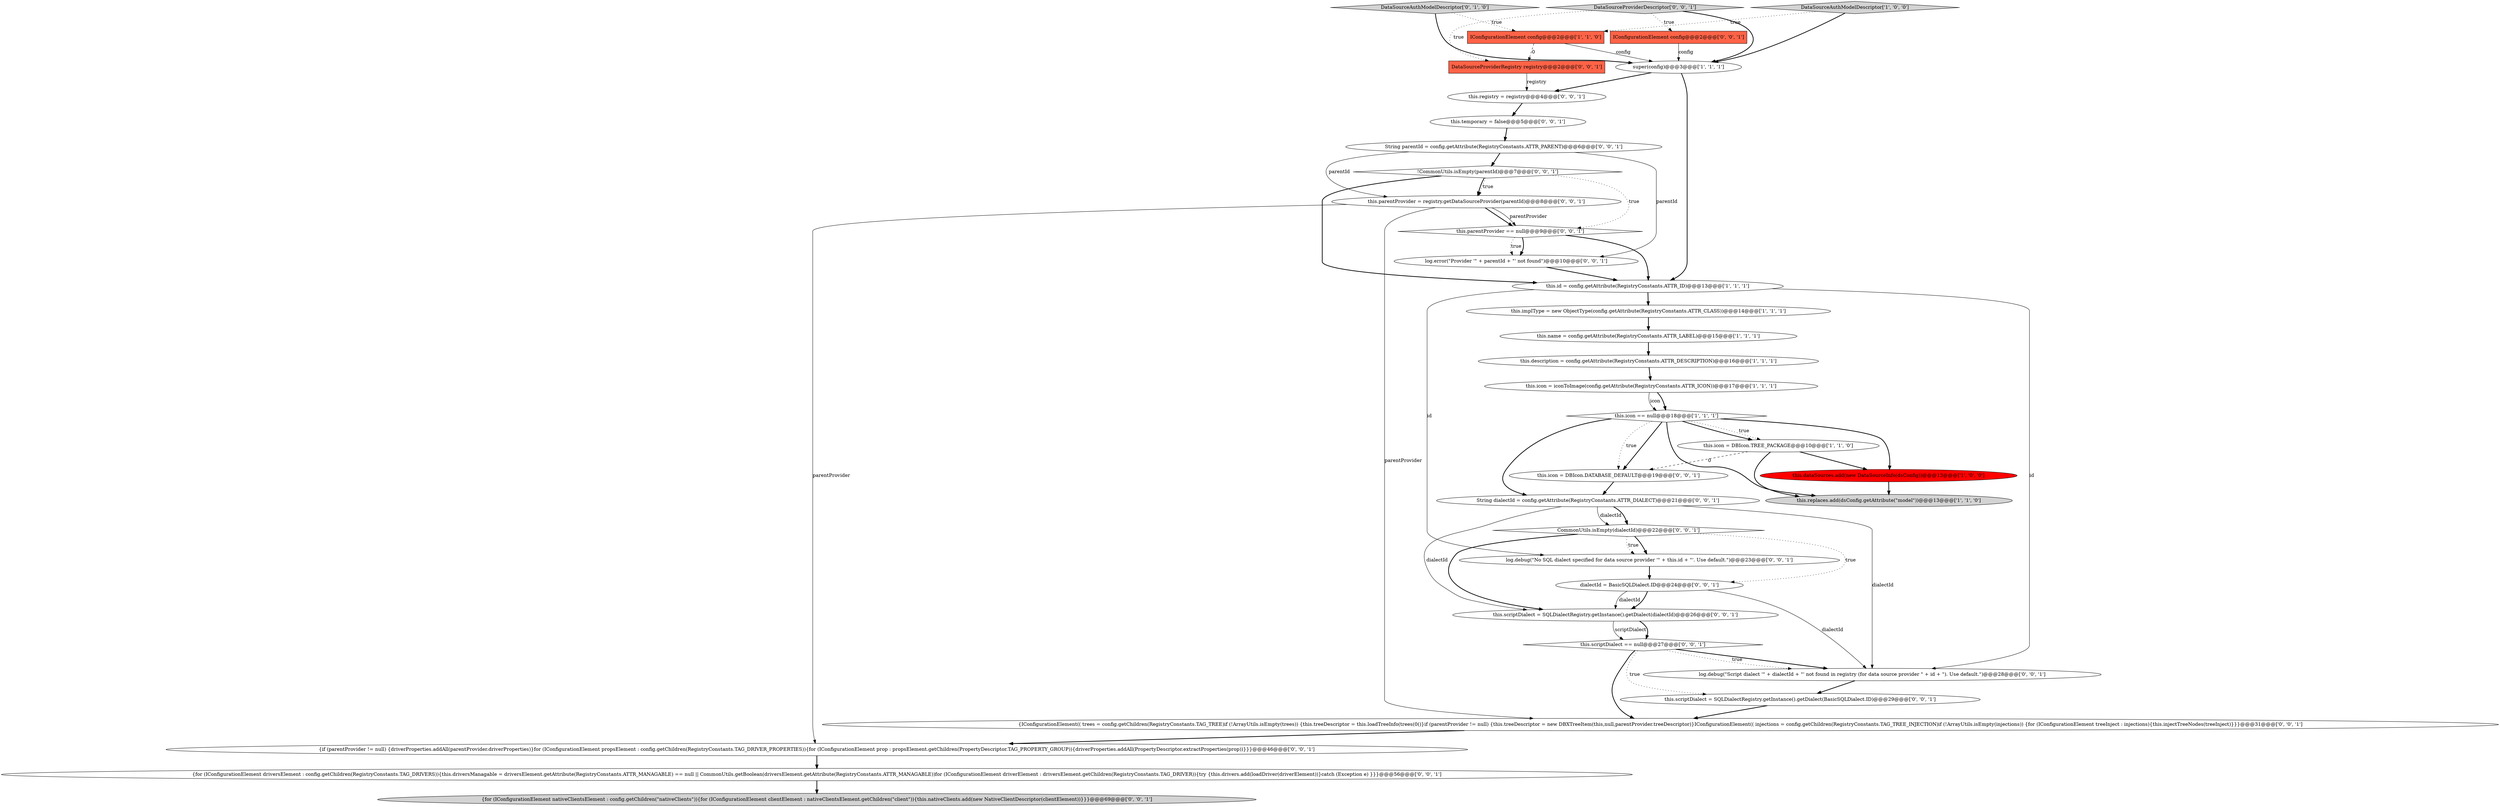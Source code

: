 digraph {
1 [style = filled, label = "this.icon = DBIcon.TREE_PACKAGE@@@10@@@['1', '1', '0']", fillcolor = white, shape = ellipse image = "AAA0AAABBB1BBB"];
10 [style = filled, label = "this.icon = iconToImage(config.getAttribute(RegistryConstants.ATTR_ICON))@@@17@@@['1', '1', '1']", fillcolor = white, shape = ellipse image = "AAA0AAABBB1BBB"];
24 [style = filled, label = "this.parentProvider = registry.getDataSourceProvider(parentId)@@@8@@@['0', '0', '1']", fillcolor = white, shape = ellipse image = "AAA0AAABBB3BBB"];
16 [style = filled, label = "this.temporary = false@@@5@@@['0', '0', '1']", fillcolor = white, shape = ellipse image = "AAA0AAABBB3BBB"];
22 [style = filled, label = "this.registry = registry@@@4@@@['0', '0', '1']", fillcolor = white, shape = ellipse image = "AAA0AAABBB3BBB"];
13 [style = filled, label = "log.debug(\"No SQL dialect specified for data source provider '\" + this.id + \"'. Use default.\")@@@23@@@['0', '0', '1']", fillcolor = white, shape = ellipse image = "AAA0AAABBB3BBB"];
31 [style = filled, label = "{for (IConfigurationElement driversElement : config.getChildren(RegistryConstants.TAG_DRIVERS)){this.driversManagable = driversElement.getAttribute(RegistryConstants.ATTR_MANAGABLE) == null || CommonUtils.getBoolean(driversElement.getAttribute(RegistryConstants.ATTR_MANAGABLE))for (IConfigurationElement driverElement : driversElement.getChildren(RegistryConstants.TAG_DRIVER)){try {this.drivers.add(loadDriver(driverElement))}catch (Exception e) }}}@@@56@@@['0', '0', '1']", fillcolor = white, shape = ellipse image = "AAA0AAABBB3BBB"];
12 [style = filled, label = "DataSourceAuthModelDescriptor['0', '1', '0']", fillcolor = lightgray, shape = diamond image = "AAA0AAABBB2BBB"];
30 [style = filled, label = "DataSourceProviderRegistry registry@@@2@@@['0', '0', '1']", fillcolor = tomato, shape = box image = "AAA0AAABBB3BBB"];
8 [style = filled, label = "this.icon == null@@@18@@@['1', '1', '1']", fillcolor = white, shape = diamond image = "AAA0AAABBB1BBB"];
14 [style = filled, label = "{for (IConfigurationElement nativeClientsElement : config.getChildren(\"nativeClients\")){for (IConfigurationElement clientElement : nativeClientsElement.getChildren(\"client\")){this.nativeClients.add(new NativeClientDescriptor(clientElement))}}}@@@69@@@['0', '0', '1']", fillcolor = lightgray, shape = ellipse image = "AAA0AAABBB3BBB"];
19 [style = filled, label = "log.error(\"Provider '\" + parentId + \"' not found\")@@@10@@@['0', '0', '1']", fillcolor = white, shape = ellipse image = "AAA0AAABBB3BBB"];
27 [style = filled, label = "DataSourceProviderDescriptor['0', '0', '1']", fillcolor = lightgray, shape = diamond image = "AAA0AAABBB3BBB"];
28 [style = filled, label = "IConfigurationElement config@@@2@@@['0', '0', '1']", fillcolor = tomato, shape = box image = "AAA0AAABBB3BBB"];
33 [style = filled, label = "String parentId = config.getAttribute(RegistryConstants.ATTR_PARENT)@@@6@@@['0', '0', '1']", fillcolor = white, shape = ellipse image = "AAA0AAABBB3BBB"];
6 [style = filled, label = "this.replaces.add(dsConfig.getAttribute(\"model\"))@@@13@@@['1', '1', '0']", fillcolor = lightgray, shape = ellipse image = "AAA0AAABBB1BBB"];
26 [style = filled, label = "String dialectId = config.getAttribute(RegistryConstants.ATTR_DIALECT)@@@21@@@['0', '0', '1']", fillcolor = white, shape = ellipse image = "AAA0AAABBB3BBB"];
34 [style = filled, label = "this.scriptDialect = SQLDialectRegistry.getInstance().getDialect(BasicSQLDialect.ID)@@@29@@@['0', '0', '1']", fillcolor = white, shape = ellipse image = "AAA0AAABBB3BBB"];
25 [style = filled, label = "{if (parentProvider != null) {driverProperties.addAll(parentProvider.driverProperties)}for (IConfigurationElement propsElement : config.getChildren(RegistryConstants.TAG_DRIVER_PROPERTIES)){for (IConfigurationElement prop : propsElement.getChildren(PropertyDescriptor.TAG_PROPERTY_GROUP)){driverProperties.addAll(PropertyDescriptor.extractProperties(prop))}}}@@@46@@@['0', '0', '1']", fillcolor = white, shape = ellipse image = "AAA0AAABBB3BBB"];
0 [style = filled, label = "this.description = config.getAttribute(RegistryConstants.ATTR_DESCRIPTION)@@@16@@@['1', '1', '1']", fillcolor = white, shape = ellipse image = "AAA0AAABBB1BBB"];
5 [style = filled, label = "super(config)@@@3@@@['1', '1', '1']", fillcolor = white, shape = ellipse image = "AAA0AAABBB1BBB"];
35 [style = filled, label = "log.debug(\"Script dialect '\" + dialectId + \"' not found in registry (for data source provider \" + id + \"). Use default.\")@@@28@@@['0', '0', '1']", fillcolor = white, shape = ellipse image = "AAA0AAABBB3BBB"];
15 [style = filled, label = "CommonUtils.isEmpty(dialectId)@@@22@@@['0', '0', '1']", fillcolor = white, shape = diamond image = "AAA0AAABBB3BBB"];
18 [style = filled, label = "{IConfigurationElement(( trees = config.getChildren(RegistryConstants.TAG_TREE)if (!ArrayUtils.isEmpty(trees)) {this.treeDescriptor = this.loadTreeInfo(trees(0()}if (parentProvider != null) {this.treeDescriptor = new DBXTreeItem(this,null,parentProvider.treeDescriptor)}IConfigurationElement(( injections = config.getChildren(RegistryConstants.TAG_TREE_INJECTION)if (!ArrayUtils.isEmpty(injections)) {for (IConfigurationElement treeInject : injections){this.injectTreeNodes(treeInject)}}}@@@31@@@['0', '0', '1']", fillcolor = white, shape = ellipse image = "AAA0AAABBB3BBB"];
4 [style = filled, label = "this.dataSources.add(new DataSourceInfo(dsConfig))@@@13@@@['1', '0', '0']", fillcolor = red, shape = ellipse image = "AAA1AAABBB1BBB"];
2 [style = filled, label = "this.id = config.getAttribute(RegistryConstants.ATTR_ID)@@@13@@@['1', '1', '1']", fillcolor = white, shape = ellipse image = "AAA0AAABBB1BBB"];
3 [style = filled, label = "this.implType = new ObjectType(config.getAttribute(RegistryConstants.ATTR_CLASS))@@@14@@@['1', '1', '1']", fillcolor = white, shape = ellipse image = "AAA0AAABBB1BBB"];
11 [style = filled, label = "DataSourceAuthModelDescriptor['1', '0', '0']", fillcolor = lightgray, shape = diamond image = "AAA0AAABBB1BBB"];
23 [style = filled, label = "this.scriptDialect == null@@@27@@@['0', '0', '1']", fillcolor = white, shape = diamond image = "AAA0AAABBB3BBB"];
29 [style = filled, label = "dialectId = BasicSQLDialect.ID@@@24@@@['0', '0', '1']", fillcolor = white, shape = ellipse image = "AAA0AAABBB3BBB"];
20 [style = filled, label = "this.icon = DBIcon.DATABASE_DEFAULT@@@19@@@['0', '0', '1']", fillcolor = white, shape = ellipse image = "AAA0AAABBB3BBB"];
9 [style = filled, label = "IConfigurationElement config@@@2@@@['1', '1', '0']", fillcolor = tomato, shape = box image = "AAA0AAABBB1BBB"];
32 [style = filled, label = "this.parentProvider == null@@@9@@@['0', '0', '1']", fillcolor = white, shape = diamond image = "AAA0AAABBB3BBB"];
17 [style = filled, label = "!CommonUtils.isEmpty(parentId)@@@7@@@['0', '0', '1']", fillcolor = white, shape = diamond image = "AAA0AAABBB3BBB"];
7 [style = filled, label = "this.name = config.getAttribute(RegistryConstants.ATTR_LABEL)@@@15@@@['1', '1', '1']", fillcolor = white, shape = ellipse image = "AAA0AAABBB1BBB"];
21 [style = filled, label = "this.scriptDialect = SQLDialectRegistry.getInstance().getDialect(dialectId)@@@26@@@['0', '0', '1']", fillcolor = white, shape = ellipse image = "AAA0AAABBB3BBB"];
31->14 [style = bold, label=""];
1->4 [style = bold, label=""];
29->35 [style = solid, label="dialectId"];
2->13 [style = solid, label="id"];
15->13 [style = bold, label=""];
26->21 [style = solid, label="dialectId"];
12->5 [style = bold, label=""];
4->6 [style = bold, label=""];
22->16 [style = bold, label=""];
29->21 [style = solid, label="dialectId"];
20->26 [style = bold, label=""];
15->21 [style = bold, label=""];
2->3 [style = bold, label=""];
21->23 [style = solid, label="scriptDialect"];
24->32 [style = bold, label=""];
2->35 [style = solid, label="id"];
34->18 [style = bold, label=""];
26->15 [style = solid, label="dialectId"];
7->0 [style = bold, label=""];
8->6 [style = bold, label=""];
11->9 [style = dotted, label="true"];
28->5 [style = solid, label="config"];
24->18 [style = solid, label="parentProvider"];
32->19 [style = bold, label=""];
19->2 [style = bold, label=""];
33->19 [style = solid, label="parentId"];
17->32 [style = dotted, label="true"];
32->2 [style = bold, label=""];
29->21 [style = bold, label=""];
15->13 [style = dotted, label="true"];
25->31 [style = bold, label=""];
23->35 [style = bold, label=""];
1->20 [style = dashed, label="0"];
8->1 [style = bold, label=""];
8->1 [style = dotted, label="true"];
27->28 [style = dotted, label="true"];
24->32 [style = solid, label="parentProvider"];
5->2 [style = bold, label=""];
0->10 [style = bold, label=""];
11->5 [style = bold, label=""];
1->6 [style = bold, label=""];
17->24 [style = bold, label=""];
8->20 [style = bold, label=""];
13->29 [style = bold, label=""];
27->30 [style = dotted, label="true"];
10->8 [style = bold, label=""];
17->2 [style = bold, label=""];
3->7 [style = bold, label=""];
16->33 [style = bold, label=""];
9->5 [style = solid, label="config"];
10->8 [style = solid, label="icon"];
15->29 [style = dotted, label="true"];
26->15 [style = bold, label=""];
32->19 [style = dotted, label="true"];
18->25 [style = bold, label=""];
23->35 [style = dotted, label="true"];
8->20 [style = dotted, label="true"];
8->4 [style = bold, label=""];
27->5 [style = bold, label=""];
35->34 [style = bold, label=""];
26->35 [style = solid, label="dialectId"];
33->24 [style = solid, label="parentId"];
5->22 [style = bold, label=""];
21->23 [style = bold, label=""];
23->34 [style = dotted, label="true"];
23->18 [style = bold, label=""];
30->22 [style = solid, label="registry"];
9->30 [style = dashed, label="0"];
17->24 [style = dotted, label="true"];
24->25 [style = solid, label="parentProvider"];
33->17 [style = bold, label=""];
12->9 [style = dotted, label="true"];
8->26 [style = bold, label=""];
}
